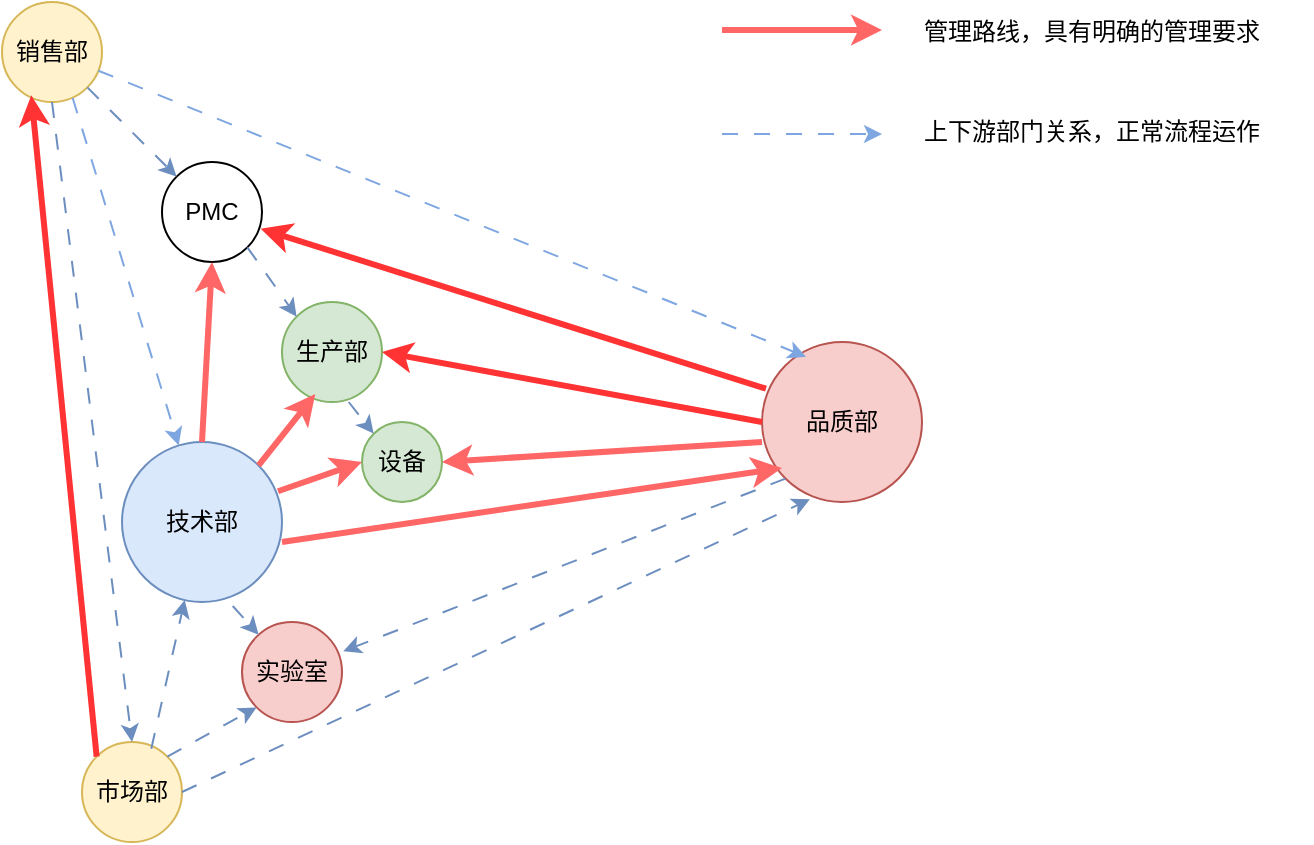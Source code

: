 <mxfile version="24.8.3">
  <diagram name="第 1 页" id="4eaiGVYQY4k5Odblb4tD">
    <mxGraphModel dx="786" dy="463" grid="1" gridSize="10" guides="1" tooltips="1" connect="1" arrows="1" fold="1" page="1" pageScale="1" pageWidth="827" pageHeight="1169" math="0" shadow="0">
      <root>
        <mxCell id="0" />
        <mxCell id="1" parent="0" />
        <mxCell id="DFCF4VllEUapkSiBIov2-5" value="销售部" style="ellipse;whiteSpace=wrap;html=1;aspect=fixed;fillColor=#fff2cc;strokeColor=#d6b656;" parent="1" vertex="1">
          <mxGeometry x="80" y="250" width="50" height="50" as="geometry" />
        </mxCell>
        <mxCell id="DFCF4VllEUapkSiBIov2-6" value="技术部" style="ellipse;whiteSpace=wrap;html=1;aspect=fixed;fillColor=#dae8fc;strokeColor=#6c8ebf;" parent="1" vertex="1">
          <mxGeometry x="140" y="470" width="80" height="80" as="geometry" />
        </mxCell>
        <mxCell id="DFCF4VllEUapkSiBIov2-7" value="实验室" style="ellipse;whiteSpace=wrap;html=1;aspect=fixed;fillColor=#f8cecc;strokeColor=#b85450;" parent="1" vertex="1">
          <mxGeometry x="200" y="560" width="50" height="50" as="geometry" />
        </mxCell>
        <mxCell id="DFCF4VllEUapkSiBIov2-8" value="市场部" style="ellipse;whiteSpace=wrap;html=1;aspect=fixed;fillColor=#fff2cc;strokeColor=#d6b656;" parent="1" vertex="1">
          <mxGeometry x="120" y="620" width="50" height="50" as="geometry" />
        </mxCell>
        <mxCell id="DFCF4VllEUapkSiBIov2-9" value="生产部" style="ellipse;whiteSpace=wrap;html=1;aspect=fixed;fillColor=#d5e8d4;strokeColor=#82b366;" parent="1" vertex="1">
          <mxGeometry x="220" y="400" width="50" height="50" as="geometry" />
        </mxCell>
        <mxCell id="DFCF4VllEUapkSiBIov2-10" value="品质部" style="ellipse;whiteSpace=wrap;html=1;aspect=fixed;fillColor=#f8cecc;strokeColor=#b85450;" parent="1" vertex="1">
          <mxGeometry x="460" y="420" width="80" height="80" as="geometry" />
        </mxCell>
        <mxCell id="DFCF4VllEUapkSiBIov2-11" value="PMC" style="ellipse;whiteSpace=wrap;html=1;aspect=fixed;" parent="1" vertex="1">
          <mxGeometry x="160" y="330" width="50" height="50" as="geometry" />
        </mxCell>
        <mxCell id="DFCF4VllEUapkSiBIov2-27" value="" style="endArrow=classic;html=1;rounded=0;exitX=0;exitY=0.5;exitDx=0;exitDy=0;entryX=1;entryY=0.5;entryDx=0;entryDy=0;strokeWidth=3;strokeColor=#FF3333;" parent="1" source="DFCF4VllEUapkSiBIov2-10" target="DFCF4VllEUapkSiBIov2-9" edge="1">
          <mxGeometry width="50" height="50" relative="1" as="geometry">
            <mxPoint x="260" y="420" as="sourcePoint" />
            <mxPoint x="340" y="390" as="targetPoint" />
          </mxGeometry>
        </mxCell>
        <mxCell id="DFCF4VllEUapkSiBIov2-28" value="" style="endArrow=classic;html=1;rounded=0;entryX=0.987;entryY=0.667;entryDx=0;entryDy=0;entryPerimeter=0;exitX=0.025;exitY=0.292;exitDx=0;exitDy=0;exitPerimeter=0;strokeWidth=3;strokeColor=#FF3333;" parent="1" source="DFCF4VllEUapkSiBIov2-10" target="DFCF4VllEUapkSiBIov2-11" edge="1">
          <mxGeometry width="50" height="50" relative="1" as="geometry">
            <mxPoint x="270" y="430" as="sourcePoint" />
            <mxPoint x="350" y="400" as="targetPoint" />
          </mxGeometry>
        </mxCell>
        <mxCell id="DFCF4VllEUapkSiBIov2-29" value="" style="endArrow=classic;html=1;rounded=0;exitX=0;exitY=1;exitDx=0;exitDy=0;dashed=1;dashPattern=8 8;fillColor=#dae8fc;strokeColor=#6c8ebf;entryX=1.013;entryY=0.293;entryDx=0;entryDy=0;entryPerimeter=0;" parent="1" source="DFCF4VllEUapkSiBIov2-10" edge="1" target="DFCF4VllEUapkSiBIov2-7">
          <mxGeometry width="50" height="50" relative="1" as="geometry">
            <mxPoint x="280" y="440" as="sourcePoint" />
            <mxPoint x="260" y="550" as="targetPoint" />
          </mxGeometry>
        </mxCell>
        <mxCell id="DFCF4VllEUapkSiBIov2-33" value="" style="endArrow=classic;html=1;rounded=0;exitX=1;exitY=1;exitDx=0;exitDy=0;entryX=0;entryY=0;entryDx=0;entryDy=0;dashed=1;dashPattern=8 8;fillColor=#dae8fc;strokeColor=#6c8ebf;" parent="1" source="DFCF4VllEUapkSiBIov2-5" target="DFCF4VllEUapkSiBIov2-11" edge="1">
          <mxGeometry width="50" height="50" relative="1" as="geometry">
            <mxPoint x="310" y="470" as="sourcePoint" />
            <mxPoint x="390" y="440" as="targetPoint" />
          </mxGeometry>
        </mxCell>
        <mxCell id="DFCF4VllEUapkSiBIov2-34" value="" style="endArrow=classic;html=1;rounded=0;entryX=0;entryY=1;entryDx=0;entryDy=0;exitX=1;exitY=0;exitDx=0;exitDy=0;dashed=1;dashPattern=8 8;fillColor=#dae8fc;strokeColor=#6c8ebf;" parent="1" source="DFCF4VllEUapkSiBIov2-8" target="DFCF4VllEUapkSiBIov2-7" edge="1">
          <mxGeometry width="50" height="50" relative="1" as="geometry">
            <mxPoint x="190" y="620" as="sourcePoint" />
            <mxPoint x="240" y="570" as="targetPoint" />
          </mxGeometry>
        </mxCell>
        <mxCell id="DFCF4VllEUapkSiBIov2-36" value="" style="endArrow=classic;html=1;rounded=0;entryX=0.3;entryY=0.983;entryDx=0;entryDy=0;entryPerimeter=0;exitX=1;exitY=0.5;exitDx=0;exitDy=0;dashed=1;dashPattern=8 8;fillColor=#dae8fc;strokeColor=#6c8ebf;" parent="1" source="DFCF4VllEUapkSiBIov2-8" target="DFCF4VllEUapkSiBIov2-10" edge="1">
          <mxGeometry width="50" height="50" relative="1" as="geometry">
            <mxPoint x="200" y="630" as="sourcePoint" />
            <mxPoint x="280" y="600" as="targetPoint" />
          </mxGeometry>
        </mxCell>
        <mxCell id="DFCF4VllEUapkSiBIov2-37" value="" style="endArrow=classic;html=1;rounded=0;entryX=0.5;entryY=0;entryDx=0;entryDy=0;exitX=0.5;exitY=1;exitDx=0;exitDy=0;dashed=1;dashPattern=8 8;fillColor=#dae8fc;strokeColor=#6c8ebf;" parent="1" source="DFCF4VllEUapkSiBIov2-5" target="DFCF4VllEUapkSiBIov2-8" edge="1">
          <mxGeometry width="50" height="50" relative="1" as="geometry">
            <mxPoint x="130" y="310" as="sourcePoint" />
            <mxPoint x="410" y="460" as="targetPoint" />
          </mxGeometry>
        </mxCell>
        <mxCell id="DFCF4VllEUapkSiBIov2-38" value="" style="endArrow=classic;html=1;rounded=0;exitX=0.693;exitY=0.067;exitDx=0;exitDy=0;exitPerimeter=0;fillColor=#dae8fc;strokeColor=#6c8ebf;dashed=1;dashPattern=8 8;" parent="1" source="DFCF4VllEUapkSiBIov2-8" target="DFCF4VllEUapkSiBIov2-6" edge="1">
          <mxGeometry width="50" height="50" relative="1" as="geometry">
            <mxPoint x="340" y="500" as="sourcePoint" />
            <mxPoint x="420" y="470" as="targetPoint" />
          </mxGeometry>
        </mxCell>
        <mxCell id="DFCF4VllEUapkSiBIov2-39" value="" style="endArrow=classic;html=1;rounded=0;entryX=0;entryY=0;entryDx=0;entryDy=0;exitX=1;exitY=1;exitDx=0;exitDy=0;dashed=1;dashPattern=8 8;fillColor=#dae8fc;strokeColor=#6c8ebf;" parent="1" source="DFCF4VllEUapkSiBIov2-11" target="DFCF4VllEUapkSiBIov2-9" edge="1">
          <mxGeometry width="50" height="50" relative="1" as="geometry">
            <mxPoint x="250" y="400" as="sourcePoint" />
            <mxPoint x="430" y="480" as="targetPoint" />
          </mxGeometry>
        </mxCell>
        <mxCell id="DFCF4VllEUapkSiBIov2-40" value="" style="endArrow=classic;html=1;rounded=0;exitX=0;exitY=0;exitDx=0;exitDy=0;entryX=0.293;entryY=0.933;entryDx=0;entryDy=0;entryPerimeter=0;strokeWidth=3;strokeColor=#FF3333;" parent="1" source="DFCF4VllEUapkSiBIov2-8" target="DFCF4VllEUapkSiBIov2-5" edge="1">
          <mxGeometry width="50" height="50" relative="1" as="geometry">
            <mxPoint x="360" y="520" as="sourcePoint" />
            <mxPoint x="440" y="490" as="targetPoint" />
          </mxGeometry>
        </mxCell>
        <mxCell id="DFCF4VllEUapkSiBIov2-41" value="" style="endArrow=classic;html=1;rounded=0;exitX=0.692;exitY=1.025;exitDx=0;exitDy=0;dashed=1;dashPattern=8 8;fillColor=#dae8fc;strokeColor=#6c8ebf;exitPerimeter=0;" parent="1" source="DFCF4VllEUapkSiBIov2-6" target="DFCF4VllEUapkSiBIov2-7" edge="1">
          <mxGeometry width="50" height="50" relative="1" as="geometry">
            <mxPoint x="210" y="450" as="sourcePoint" />
            <mxPoint x="236" y="408" as="targetPoint" />
          </mxGeometry>
        </mxCell>
        <mxCell id="DFCF4VllEUapkSiBIov2-42" value="" style="endArrow=classic;html=1;rounded=0;strokeColor=#FF6666;strokeWidth=3;" parent="1" edge="1">
          <mxGeometry width="50" height="50" relative="1" as="geometry">
            <mxPoint x="440" y="264" as="sourcePoint" />
            <mxPoint x="520" y="264" as="targetPoint" />
          </mxGeometry>
        </mxCell>
        <mxCell id="DFCF4VllEUapkSiBIov2-43" value="" style="endArrow=classic;html=1;rounded=0;dashed=1;dashPattern=8 8;strokeColor=#7EA6E0;" parent="1" edge="1">
          <mxGeometry width="50" height="50" relative="1" as="geometry">
            <mxPoint x="440" y="316" as="sourcePoint" />
            <mxPoint x="520" y="316" as="targetPoint" />
          </mxGeometry>
        </mxCell>
        <mxCell id="DFCF4VllEUapkSiBIov2-45" value="管理路线，具有明确的管理要求" style="text;html=1;align=center;verticalAlign=middle;whiteSpace=wrap;rounded=0;" parent="1" vertex="1">
          <mxGeometry x="540" y="250" width="170" height="30" as="geometry" />
        </mxCell>
        <mxCell id="DFCF4VllEUapkSiBIov2-48" value="上下游部门关系，正常流程运作" style="text;html=1;align=center;verticalAlign=middle;whiteSpace=wrap;rounded=0;" parent="1" vertex="1">
          <mxGeometry x="515" y="300" width="220" height="30" as="geometry" />
        </mxCell>
        <mxCell id="3Pvp9cfWzNLgyXrKqsxH-1" value="设备" style="ellipse;whiteSpace=wrap;html=1;aspect=fixed;fillColor=#d5e8d4;strokeColor=#82b366;" vertex="1" parent="1">
          <mxGeometry x="260" y="460" width="40" height="40" as="geometry" />
        </mxCell>
        <mxCell id="3Pvp9cfWzNLgyXrKqsxH-2" value="" style="endArrow=classic;html=1;rounded=0;strokeColor=#FF6666;strokeWidth=3;" edge="1" parent="1">
          <mxGeometry width="50" height="50" relative="1" as="geometry">
            <mxPoint x="220" y="520" as="sourcePoint" />
            <mxPoint x="470" y="483" as="targetPoint" />
          </mxGeometry>
        </mxCell>
        <mxCell id="3Pvp9cfWzNLgyXrKqsxH-3" value="" style="endArrow=classic;html=1;rounded=0;strokeColor=#FF6666;strokeWidth=3;entryX=1;entryY=0.5;entryDx=0;entryDy=0;" edge="1" parent="1" target="3Pvp9cfWzNLgyXrKqsxH-1">
          <mxGeometry width="50" height="50" relative="1" as="geometry">
            <mxPoint x="460" y="470" as="sourcePoint" />
            <mxPoint x="540" y="470" as="targetPoint" />
          </mxGeometry>
        </mxCell>
        <mxCell id="3Pvp9cfWzNLgyXrKqsxH-4" value="" style="endArrow=classic;html=1;rounded=0;strokeColor=#FF6666;strokeWidth=3;entryX=0;entryY=0.5;entryDx=0;entryDy=0;exitX=0.975;exitY=0.308;exitDx=0;exitDy=0;exitPerimeter=0;" edge="1" parent="1" source="DFCF4VllEUapkSiBIov2-6" target="3Pvp9cfWzNLgyXrKqsxH-1">
          <mxGeometry width="50" height="50" relative="1" as="geometry">
            <mxPoint x="210" y="499" as="sourcePoint" />
            <mxPoint x="290" y="499" as="targetPoint" />
          </mxGeometry>
        </mxCell>
        <mxCell id="3Pvp9cfWzNLgyXrKqsxH-5" value="" style="endArrow=classic;html=1;rounded=0;entryX=0;entryY=0;entryDx=0;entryDy=0;exitX=0.667;exitY=1;exitDx=0;exitDy=0;dashed=1;dashPattern=8 8;fillColor=#dae8fc;strokeColor=#6c8ebf;exitPerimeter=0;" edge="1" parent="1" source="DFCF4VllEUapkSiBIov2-9" target="3Pvp9cfWzNLgyXrKqsxH-1">
          <mxGeometry width="50" height="50" relative="1" as="geometry">
            <mxPoint x="213" y="383" as="sourcePoint" />
            <mxPoint x="227" y="407" as="targetPoint" />
          </mxGeometry>
        </mxCell>
        <mxCell id="3Pvp9cfWzNLgyXrKqsxH-6" value="" style="endArrow=classic;html=1;rounded=0;strokeColor=#FF6666;strokeWidth=3;entryX=0.333;entryY=0.92;entryDx=0;entryDy=0;exitX=1;exitY=0;exitDx=0;exitDy=0;entryPerimeter=0;" edge="1" parent="1" source="DFCF4VllEUapkSiBIov2-6" target="DFCF4VllEUapkSiBIov2-9">
          <mxGeometry width="50" height="50" relative="1" as="geometry">
            <mxPoint x="228" y="505" as="sourcePoint" />
            <mxPoint x="260" y="490" as="targetPoint" />
          </mxGeometry>
        </mxCell>
        <mxCell id="3Pvp9cfWzNLgyXrKqsxH-9" value="" style="endArrow=classic;html=1;rounded=0;strokeColor=#FF6666;strokeWidth=3;entryX=0.5;entryY=1;entryDx=0;entryDy=0;exitX=0.5;exitY=0;exitDx=0;exitDy=0;" edge="1" parent="1" source="DFCF4VllEUapkSiBIov2-6" target="DFCF4VllEUapkSiBIov2-11">
          <mxGeometry width="50" height="50" relative="1" as="geometry">
            <mxPoint x="218" y="492" as="sourcePoint" />
            <mxPoint x="237" y="446" as="targetPoint" />
          </mxGeometry>
        </mxCell>
        <mxCell id="3Pvp9cfWzNLgyXrKqsxH-11" value="" style="endArrow=classic;html=1;rounded=0;dashed=1;dashPattern=8 8;strokeColor=#7EA6E0;exitX=0.707;exitY=0.96;exitDx=0;exitDy=0;exitPerimeter=0;" edge="1" parent="1" source="DFCF4VllEUapkSiBIov2-5" target="DFCF4VllEUapkSiBIov2-6">
          <mxGeometry width="50" height="50" relative="1" as="geometry">
            <mxPoint x="450" y="326" as="sourcePoint" />
            <mxPoint x="530" y="326" as="targetPoint" />
          </mxGeometry>
        </mxCell>
        <mxCell id="3Pvp9cfWzNLgyXrKqsxH-12" value="" style="endArrow=classic;html=1;rounded=0;dashed=1;dashPattern=8 8;strokeColor=#7EA6E0;entryX=0.275;entryY=0.092;entryDx=0;entryDy=0;entryPerimeter=0;" edge="1" parent="1" source="DFCF4VllEUapkSiBIov2-5" target="DFCF4VllEUapkSiBIov2-10">
          <mxGeometry width="50" height="50" relative="1" as="geometry">
            <mxPoint x="460" y="336" as="sourcePoint" />
            <mxPoint x="540" y="336" as="targetPoint" />
          </mxGeometry>
        </mxCell>
      </root>
    </mxGraphModel>
  </diagram>
</mxfile>

